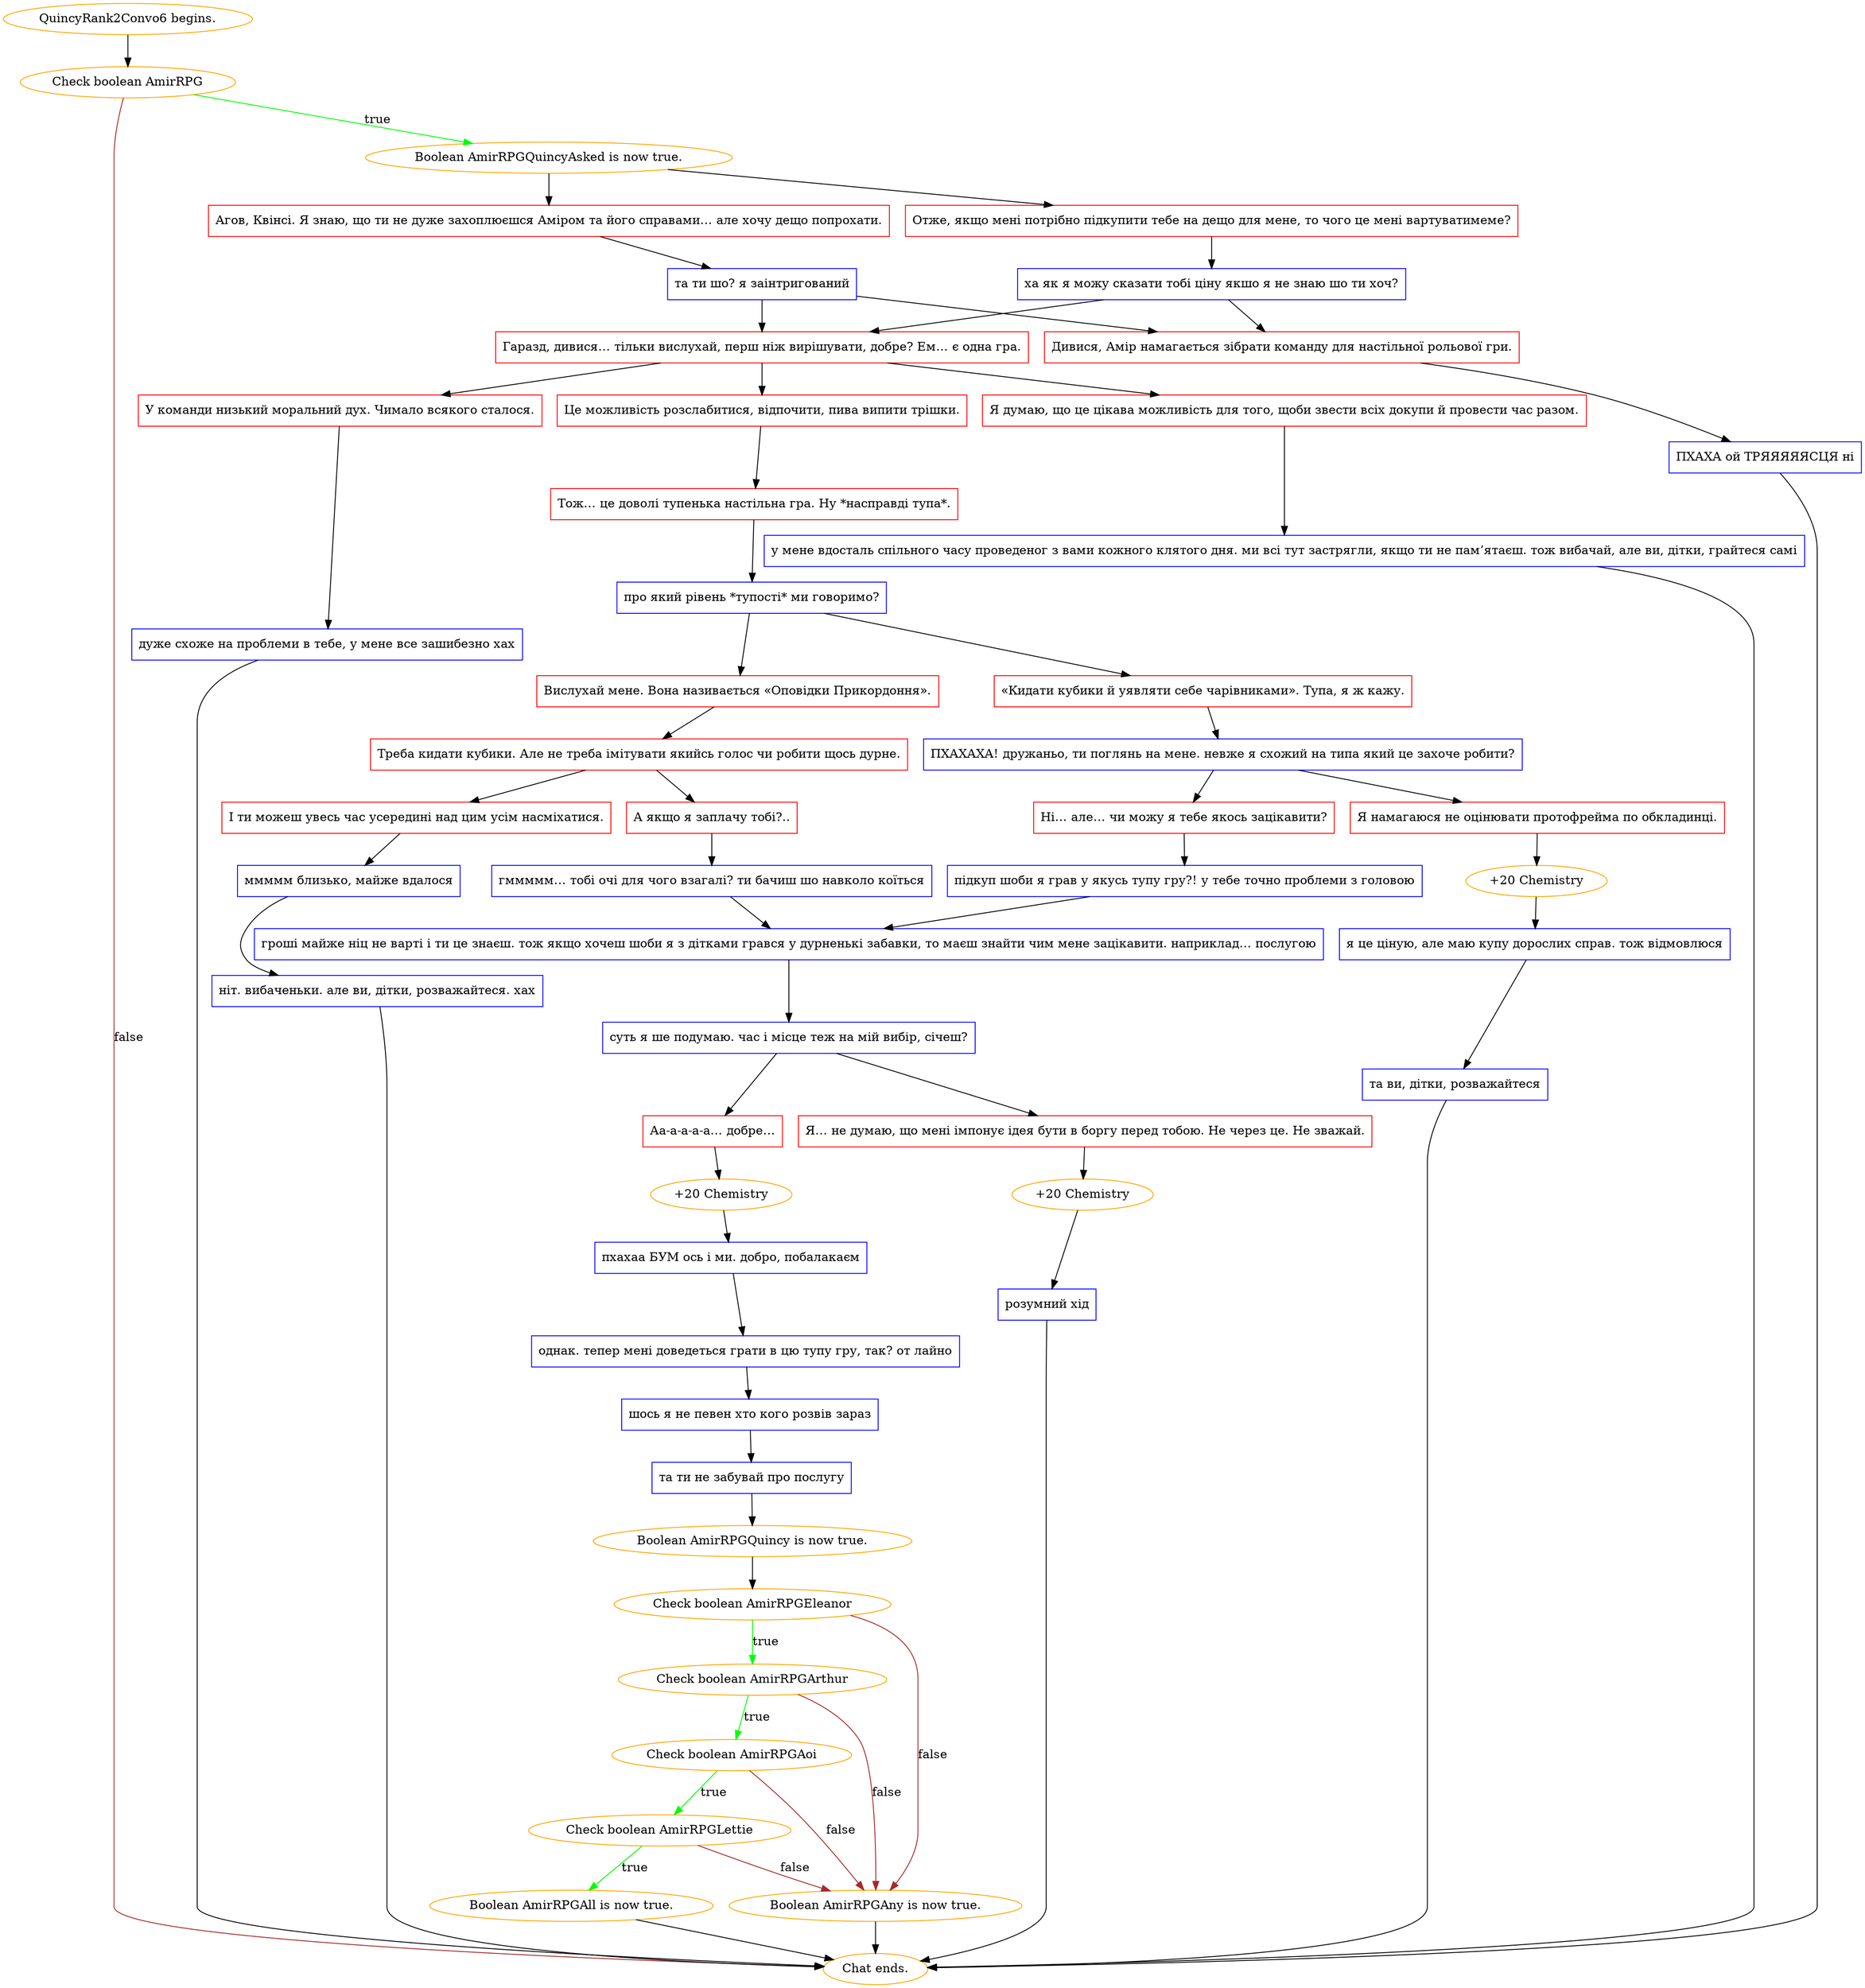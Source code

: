 digraph {
	"QuincyRank2Convo6 begins." [color=orange];
		"QuincyRank2Convo6 begins." -> j1412837103;
	j1412837103 [label="Check boolean AmirRPG",color=orange];
		j1412837103 -> j2101478979 [label=true,color=green];
		j1412837103 -> "Chat ends." [label=false,color=brown];
	j2101478979 [label="Boolean AmirRPGQuincyAsked is now true.",color=orange];
		j2101478979 -> j1447175676;
		j2101478979 -> j3020549171;
	"Chat ends." [color=orange];
	j1447175676 [label="Агов, Квінсі. Я знаю, що ти не дуже захоплюєшся Аміром та його справами… але хочу дещо попрохати.",shape=box,color=red];
		j1447175676 -> j136509341;
	j3020549171 [label="Отже, якщо мені потрібно підкупити тебе на дещо для мене, то чого це мені вартуватимеме?",shape=box,color=red];
		j3020549171 -> j332558696;
	j136509341 [label="та ти шо? я заінтригований",shape=box,color=blue];
		j136509341 -> j2899359358;
		j136509341 -> j2577657277;
	j332558696 [label="ха як я можу сказати тобі ціну якшо я не знаю шо ти хоч?",shape=box,color=blue];
		j332558696 -> j2899359358;
		j332558696 -> j2577657277;
	j2899359358 [label="Гаразд, дивися… тільки вислухай, перш ніж вирішувати, добре? Ем… є одна гра.",shape=box,color=red];
		j2899359358 -> j279744344;
		j2899359358 -> j4066615380;
		j2899359358 -> j1309632670;
	j2577657277 [label="Дивися, Амір намагається зібрати команду для настільної рольової гри.",shape=box,color=red];
		j2577657277 -> j1312227221;
	j279744344 [label="Я думаю, що це цікава можливість для того, щоби звести всіх докупи й провести час разом.",shape=box,color=red];
		j279744344 -> j3998873625;
	j4066615380 [label="Це можливість розслабитися, відпочити, пива випити трішки.",shape=box,color=red];
		j4066615380 -> j458588802;
	j1309632670 [label="У команди низький моральний дух. Чимало всякого сталося.",shape=box,color=red];
		j1309632670 -> j2967656297;
	j1312227221 [label="ПХАХА ой ТРЯЯЯЯЯСЦЯ ні",shape=box,color=blue];
		j1312227221 -> "Chat ends.";
	j3998873625 [label="у мене вдосталь спільного часу проведеног з вами кожного клятого дня. ми всі тут застрягли, якщо ти не пам’ятаєш. тож вибачай, але ви, дітки, грайтеся самі",shape=box,color=blue];
		j3998873625 -> "Chat ends.";
	j458588802 [label="Тож… це доволі тупенька настільна гра. Ну *насправді тупа*.",shape=box,color=red];
		j458588802 -> j2395496085;
	j2967656297 [label="дуже схоже на проблеми в тебе, у мене все зашибезно хах",shape=box,color=blue];
		j2967656297 -> "Chat ends.";
	j2395496085 [label="про який рівень *тупості* ми говоримо?",shape=box,color=blue];
		j2395496085 -> j856861032;
		j2395496085 -> j2498604696;
	j856861032 [label="«Кидати кубики й уявляти себе чарівниками». Тупа, я ж кажу.",shape=box,color=red];
		j856861032 -> j3849926161;
	j2498604696 [label="Вислухай мене. Вона називається «Оповідки Прикордоння».",shape=box,color=red];
		j2498604696 -> j4024485533;
	j3849926161 [label="ПХАХАХА! дружаньо, ти поглянь на мене. невже я схожий на типа який це захоче робити?",shape=box,color=blue];
		j3849926161 -> j1336139614;
		j3849926161 -> j1856892603;
	j4024485533 [label="Треба кидати кубики. Але не треба імітувати якийсь голос чи робити щось дурне.",shape=box,color=red];
		j4024485533 -> j763764754;
		j4024485533 -> j3687809947;
	j1336139614 [label="Я намагаюся не оцінювати протофрейма по обкладинці.",shape=box,color=red];
		j1336139614 -> j393627719;
	j1856892603 [label="Ні… але… чи можу я тебе якось зацікавити?",shape=box,color=red];
		j1856892603 -> j3701400633;
	j763764754 [label="А якщо я заплачу тобі?..",shape=box,color=red];
		j763764754 -> j2052004906;
	j3687809947 [label="І ти можеш увесь час усередині над цим усім насміхатися.",shape=box,color=red];
		j3687809947 -> j3623810049;
	j393627719 [label="+20 Chemistry",color=orange];
		j393627719 -> j1439809114;
	j3701400633 [label="підкуп шоби я грав у якусь тупу гру?! у тебе точно проблеми з головою",shape=box,color=blue];
		j3701400633 -> j420824278;
	j2052004906 [label="гммммм… тобі очі для чого взагалі? ти бачиш шо навколо коїться",shape=box,color=blue];
		j2052004906 -> j420824278;
	j3623810049 [label="ммммм близько, майже вдалося",shape=box,color=blue];
		j3623810049 -> j2231348499;
	j1439809114 [label="я це ціную, але маю купу дорослих справ. тож відмовлюся",shape=box,color=blue];
		j1439809114 -> j3749025298;
	j420824278 [label="гроші майже ніц не варті і ти це знаєш. тож якщо хочеш шоби я з дітками грався у дурненькі забавки, то маєш знайти чим мене зацікавити. наприклад… послугою",shape=box,color=blue];
		j420824278 -> j3792833207;
	j2231348499 [label="ніт. вибаченьки. але ви, дітки, розважайтеся. хах",shape=box,color=blue];
		j2231348499 -> "Chat ends.";
	j3749025298 [label="та ви, дітки, розважайтеся",shape=box,color=blue];
		j3749025298 -> "Chat ends.";
	j3792833207 [label="суть я ше подумаю. час і місце теж на мій вибір, січеш?",shape=box,color=blue];
		j3792833207 -> j1515852391;
		j3792833207 -> j3356195083;
	j1515852391 [label="Аа-а-а-а-а… добре…",shape=box,color=red];
		j1515852391 -> j1949390322;
	j3356195083 [label="Я… не думаю, що мені імпонує ідея бути в боргу перед тобою. Не через це. Не зважай.",shape=box,color=red];
		j3356195083 -> j255952295;
	j1949390322 [label="+20 Chemistry",color=orange];
		j1949390322 -> j867261969;
	j255952295 [label="+20 Chemistry",color=orange];
		j255952295 -> j3630813512;
	j867261969 [label="пхахаа БУМ ось і ми. добро, побалакаєм",shape=box,color=blue];
		j867261969 -> j1870467991;
	j3630813512 [label="розумний хід",shape=box,color=blue];
		j3630813512 -> "Chat ends.";
	j1870467991 [label="однак. тепер мені доведеться грати в цю тупу гру, так? от лайно",shape=box,color=blue];
		j1870467991 -> j1542848376;
	j1542848376 [label="шось я не певен хто кого розвів зараз",shape=box,color=blue];
		j1542848376 -> j1629540536;
	j1629540536 [label="та ти не забувай про послугу",shape=box,color=blue];
		j1629540536 -> j1432973675;
	j1432973675 [label="Boolean AmirRPGQuincy is now true.",color=orange];
		j1432973675 -> j1143766779;
	j1143766779 [label="Check boolean AmirRPGEleanor",color=orange];
		j1143766779 -> j2738107974 [label=true,color=green];
		j1143766779 -> j1992773596 [label=false,color=brown];
	j2738107974 [label="Check boolean AmirRPGArthur",color=orange];
		j2738107974 -> j3183237972 [label=true,color=green];
		j2738107974 -> j1992773596 [label=false,color=brown];
	j1992773596 [label="Boolean AmirRPGAny is now true.",color=orange];
		j1992773596 -> "Chat ends.";
	j3183237972 [label="Check boolean AmirRPGAoi",color=orange];
		j3183237972 -> j3978111885 [label=true,color=green];
		j3183237972 -> j1992773596 [label=false,color=brown];
	j3978111885 [label="Check boolean AmirRPGLettie",color=orange];
		j3978111885 -> j2677000302 [label=true,color=green];
		j3978111885 -> j1992773596 [label=false,color=brown];
	j2677000302 [label="Boolean AmirRPGAll is now true.",color=orange];
		j2677000302 -> "Chat ends.";
}